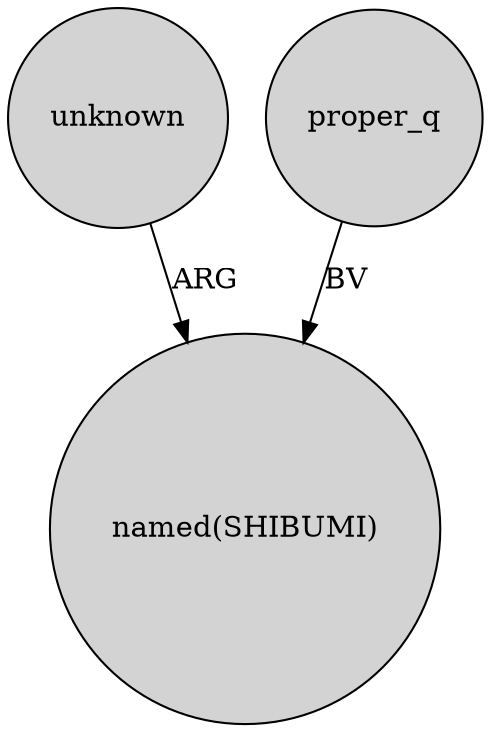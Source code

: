 digraph {
	node [shape=circle style=filled]
	unknown -> "named(SHIBUMI)" [label=ARG]
	proper_q -> "named(SHIBUMI)" [label=BV]
}
